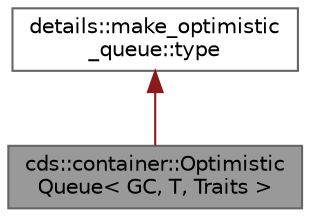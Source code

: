 digraph "cds::container::OptimisticQueue&lt; GC, T, Traits &gt;"
{
 // LATEX_PDF_SIZE
  bgcolor="transparent";
  edge [fontname=Helvetica,fontsize=10,labelfontname=Helvetica,labelfontsize=10];
  node [fontname=Helvetica,fontsize=10,shape=box,height=0.2,width=0.4];
  Node1 [id="Node000001",label="cds::container::Optimistic\lQueue\< GC, T, Traits \>",height=0.2,width=0.4,color="gray40", fillcolor="grey60", style="filled", fontcolor="black",tooltip="Optimistic queue"];
  Node2 -> Node1 [id="edge1_Node000001_Node000002",dir="back",color="firebrick4",style="solid",tooltip=" "];
  Node2 [id="Node000002",label="details::make_optimistic\l_queue::type",height=0.2,width=0.4,color="gray40", fillcolor="white", style="filled",tooltip=" "];
}
